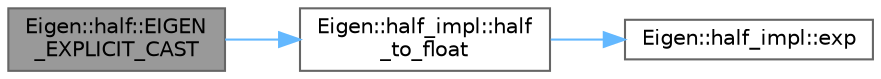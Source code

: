 digraph "Eigen::half::EIGEN_EXPLICIT_CAST"
{
 // LATEX_PDF_SIZE
  bgcolor="transparent";
  edge [fontname=Helvetica,fontsize=10,labelfontname=Helvetica,labelfontsize=10];
  node [fontname=Helvetica,fontsize=10,shape=box,height=0.2,width=0.4];
  rankdir="LR";
  Node1 [id="Node000001",label="Eigen::half::EIGEN\l_EXPLICIT_CAST",height=0.2,width=0.4,color="gray40", fillcolor="grey60", style="filled", fontcolor="black",tooltip=" "];
  Node1 -> Node2 [id="edge1_Node000001_Node000002",color="steelblue1",style="solid",tooltip=" "];
  Node2 [id="Node000002",label="Eigen::half_impl::half\l_to_float",height=0.2,width=0.4,color="grey40", fillcolor="white", style="filled",URL="$namespace_eigen_1_1half__impl.html#a63421047a2697a0042de320d0d02018f",tooltip=" "];
  Node2 -> Node3 [id="edge2_Node000002_Node000003",color="steelblue1",style="solid",tooltip=" "];
  Node3 [id="Node000003",label="Eigen::half_impl::exp",height=0.2,width=0.4,color="grey40", fillcolor="white", style="filled",URL="$namespace_eigen_1_1half__impl.html#af77e6714549a47757113d9ce7a648a32",tooltip=" "];
}
